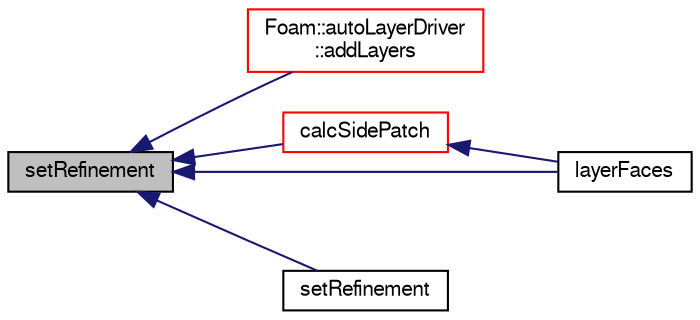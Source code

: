 digraph "setRefinement"
{
  bgcolor="transparent";
  edge [fontname="FreeSans",fontsize="10",labelfontname="FreeSans",labelfontsize="10"];
  node [fontname="FreeSans",fontsize="10",shape=record];
  rankdir="LR";
  Node3266 [label="setRefinement",height=0.2,width=0.4,color="black", fillcolor="grey75", style="filled", fontcolor="black"];
  Node3266 -> Node3267 [dir="back",color="midnightblue",fontsize="10",style="solid",fontname="FreeSans"];
  Node3267 [label="Foam::autoLayerDriver\l::addLayers",height=0.2,width=0.4,color="red",URL="$a24610.html#a2654851d1ffedc26e8ff1424f7097ba6",tooltip="Add cell layers. "];
  Node3266 -> Node3270 [dir="back",color="midnightblue",fontsize="10",style="solid",fontname="FreeSans"];
  Node3270 [label="calcSidePatch",height=0.2,width=0.4,color="red",URL="$a21626.html#a25346f181e6f56df9a1839ff94eea581",tooltip="Boundary edges get extruded into boundary faces. Determine patch. "];
  Node3270 -> Node3274 [dir="back",color="midnightblue",fontsize="10",style="solid",fontname="FreeSans"];
  Node3274 [label="layerFaces",height=0.2,width=0.4,color="black",URL="$a21626.html#a4147fa4decf366efcfb0bee5c2a9badc",tooltip="Layer faces per patch face. See above. "];
  Node3266 -> Node3274 [dir="back",color="midnightblue",fontsize="10",style="solid",fontname="FreeSans"];
  Node3266 -> Node3275 [dir="back",color="midnightblue",fontsize="10",style="solid",fontname="FreeSans"];
  Node3275 [label="setRefinement",height=0.2,width=0.4,color="black",URL="$a21626.html#a03a55d82acccd2b3fe4e9007242c4c75",tooltip="Add with constant expansion ratio and same nLayers everywhere. "];
}
